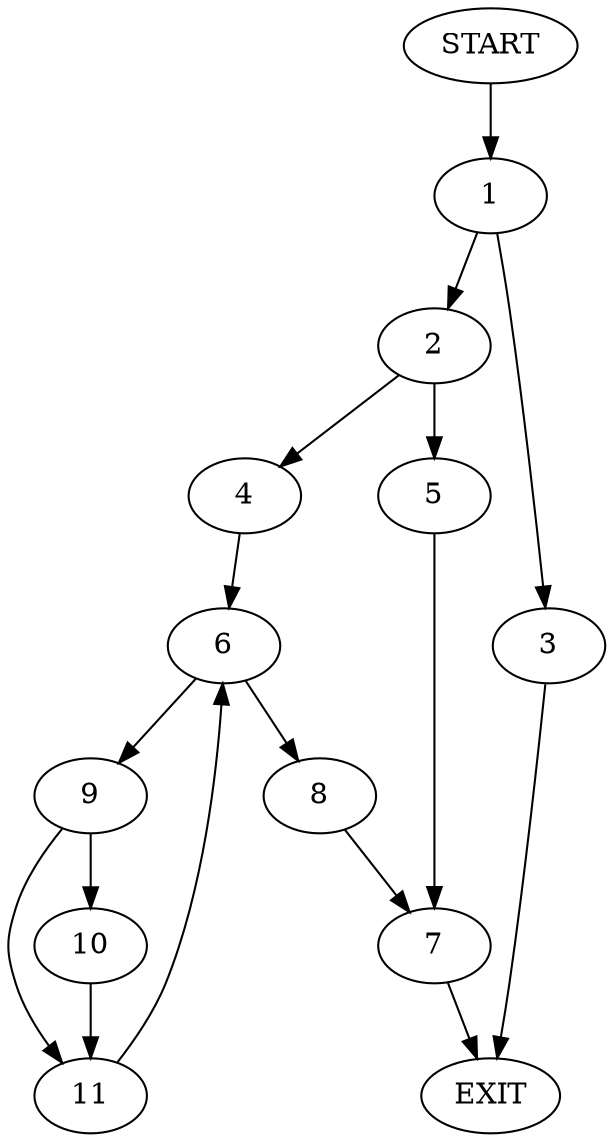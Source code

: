 digraph {
0 [label="START"]
12 [label="EXIT"]
0 -> 1
1 -> 2
1 -> 3
3 -> 12
2 -> 4
2 -> 5
4 -> 6
5 -> 7
7 -> 12
6 -> 8
6 -> 9
9 -> 10
9 -> 11
8 -> 7
11 -> 6
10 -> 11
}
